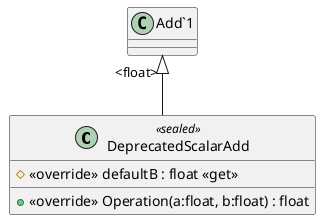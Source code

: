 @startuml
class DeprecatedScalarAdd <<sealed>> {
    # <<override>> defaultB : float <<get>>
    + <<override>> Operation(a:float, b:float) : float
}
"Add`1" "<float>" <|-- DeprecatedScalarAdd
@enduml
